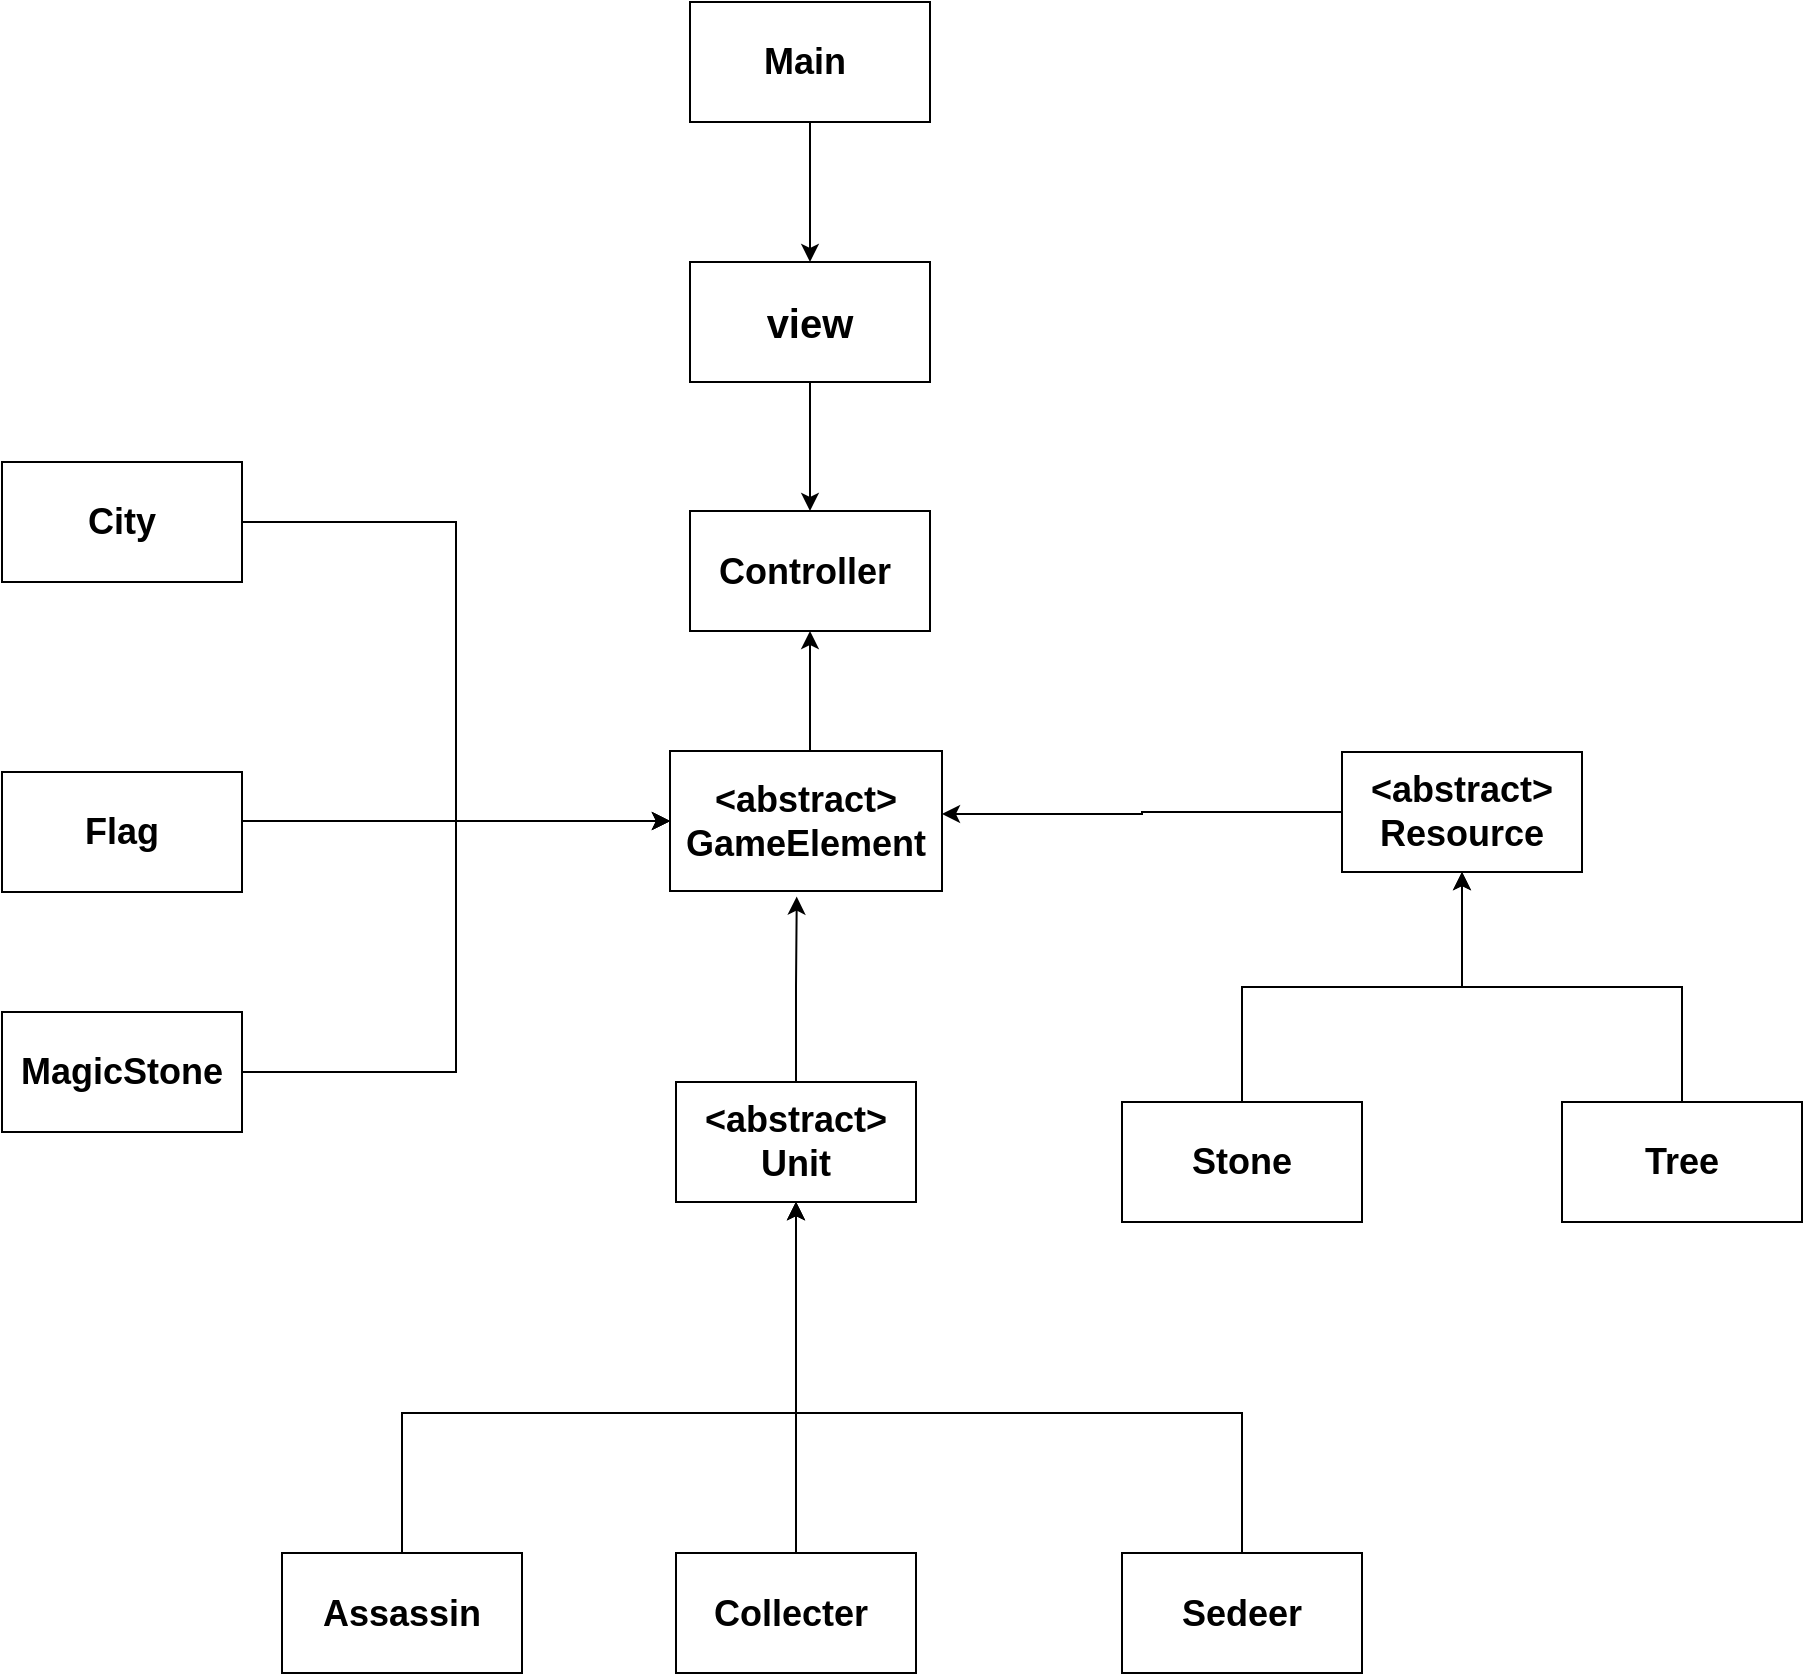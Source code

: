 <mxfile version="28.1.0">
  <diagram name="Page-1" id="t80fm8ObCmEO_eOv-5Ec">
    <mxGraphModel dx="2564" dy="1002" grid="1" gridSize="10" guides="1" tooltips="1" connect="1" arrows="1" fold="1" page="1" pageScale="1" pageWidth="827" pageHeight="1169" math="0" shadow="0">
      <root>
        <mxCell id="0" />
        <mxCell id="1" parent="0" />
        <mxCell id="T-_3s-3QJnK2Uuod6LDO-18" style="edgeStyle=orthogonalEdgeStyle;rounded=0;orthogonalLoop=1;jettySize=auto;html=1;exitX=0.5;exitY=1;exitDx=0;exitDy=0;entryX=0.5;entryY=0;entryDx=0;entryDy=0;" edge="1" parent="1" source="T-_3s-3QJnK2Uuod6LDO-2" target="T-_3s-3QJnK2Uuod6LDO-3">
          <mxGeometry relative="1" as="geometry" />
        </mxCell>
        <mxCell id="T-_3s-3QJnK2Uuod6LDO-2" value="&lt;font style=&quot;font-size: 18px;&quot;&gt;&lt;b&gt;Main&amp;nbsp;&lt;/b&gt;&lt;/font&gt;" style="rounded=0;whiteSpace=wrap;html=1;" vertex="1" parent="1">
          <mxGeometry x="284" y="240" width="120" height="60" as="geometry" />
        </mxCell>
        <mxCell id="T-_3s-3QJnK2Uuod6LDO-19" style="edgeStyle=orthogonalEdgeStyle;rounded=0;orthogonalLoop=1;jettySize=auto;html=1;exitX=0.5;exitY=1;exitDx=0;exitDy=0;entryX=0.5;entryY=0;entryDx=0;entryDy=0;" edge="1" parent="1" source="T-_3s-3QJnK2Uuod6LDO-3" target="T-_3s-3QJnK2Uuod6LDO-4">
          <mxGeometry relative="1" as="geometry" />
        </mxCell>
        <mxCell id="T-_3s-3QJnK2Uuod6LDO-3" value="&lt;font style=&quot;font-size: 20px;&quot;&gt;&lt;b&gt;view&lt;/b&gt;&lt;/font&gt;" style="rounded=0;whiteSpace=wrap;html=1;" vertex="1" parent="1">
          <mxGeometry x="284" y="370" width="120" height="60" as="geometry" />
        </mxCell>
        <mxCell id="T-_3s-3QJnK2Uuod6LDO-4" value="&lt;span style=&quot;font-size: 18px;&quot;&gt;&lt;b&gt;Controller&amp;nbsp;&lt;/b&gt;&lt;/span&gt;" style="rounded=0;whiteSpace=wrap;html=1;" vertex="1" parent="1">
          <mxGeometry x="284" y="494.5" width="120" height="60" as="geometry" />
        </mxCell>
        <mxCell id="T-_3s-3QJnK2Uuod6LDO-28" style="edgeStyle=orthogonalEdgeStyle;rounded=0;orthogonalLoop=1;jettySize=auto;html=1;exitX=0.5;exitY=0;exitDx=0;exitDy=0;entryX=0.5;entryY=1;entryDx=0;entryDy=0;" edge="1" parent="1" source="T-_3s-3QJnK2Uuod6LDO-5" target="T-_3s-3QJnK2Uuod6LDO-4">
          <mxGeometry relative="1" as="geometry">
            <Array as="points">
              <mxPoint x="344" y="615" />
            </Array>
          </mxGeometry>
        </mxCell>
        <mxCell id="T-_3s-3QJnK2Uuod6LDO-5" value="&lt;span style=&quot;font-size: 18px;&quot;&gt;&lt;b&gt;&amp;lt;abstract&amp;gt;&lt;br&gt;GameElement&lt;/b&gt;&lt;/span&gt;" style="rounded=0;whiteSpace=wrap;html=1;" vertex="1" parent="1">
          <mxGeometry x="274" y="614.5" width="136" height="70" as="geometry" />
        </mxCell>
        <mxCell id="T-_3s-3QJnK2Uuod6LDO-36" style="edgeStyle=orthogonalEdgeStyle;rounded=0;orthogonalLoop=1;jettySize=auto;html=1;entryX=0;entryY=0.5;entryDx=0;entryDy=0;" edge="1" parent="1" source="T-_3s-3QJnK2Uuod6LDO-7" target="T-_3s-3QJnK2Uuod6LDO-5">
          <mxGeometry relative="1" as="geometry" />
        </mxCell>
        <mxCell id="T-_3s-3QJnK2Uuod6LDO-7" value="&lt;span style=&quot;font-size: 18px;&quot;&gt;&lt;b&gt;City&lt;/b&gt;&lt;/span&gt;" style="rounded=0;whiteSpace=wrap;html=1;" vertex="1" parent="1">
          <mxGeometry x="-60" y="470" width="120" height="60" as="geometry" />
        </mxCell>
        <mxCell id="T-_3s-3QJnK2Uuod6LDO-30" style="edgeStyle=orthogonalEdgeStyle;rounded=0;orthogonalLoop=1;jettySize=auto;html=1;exitX=0;exitY=0.5;exitDx=0;exitDy=0;" edge="1" parent="1" source="T-_3s-3QJnK2Uuod6LDO-8">
          <mxGeometry relative="1" as="geometry">
            <mxPoint x="410" y="646" as="targetPoint" />
            <Array as="points">
              <mxPoint x="510" y="646" />
            </Array>
          </mxGeometry>
        </mxCell>
        <mxCell id="T-_3s-3QJnK2Uuod6LDO-8" value="&lt;span style=&quot;font-size: 18px;&quot;&gt;&lt;b&gt;&amp;lt;abstract&amp;gt;&lt;br&gt;Resource&lt;/b&gt;&lt;/span&gt;" style="rounded=0;whiteSpace=wrap;html=1;" vertex="1" parent="1">
          <mxGeometry x="610" y="615" width="120" height="60" as="geometry" />
        </mxCell>
        <mxCell id="T-_3s-3QJnK2Uuod6LDO-31" style="edgeStyle=orthogonalEdgeStyle;rounded=0;orthogonalLoop=1;jettySize=auto;html=1;entryX=0.5;entryY=1;entryDx=0;entryDy=0;" edge="1" parent="1" source="T-_3s-3QJnK2Uuod6LDO-9" target="T-_3s-3QJnK2Uuod6LDO-8">
          <mxGeometry relative="1" as="geometry" />
        </mxCell>
        <mxCell id="T-_3s-3QJnK2Uuod6LDO-9" value="&lt;span style=&quot;font-size: 18px;&quot;&gt;&lt;b&gt;Stone&lt;/b&gt;&lt;/span&gt;" style="rounded=0;whiteSpace=wrap;html=1;" vertex="1" parent="1">
          <mxGeometry x="500" y="790" width="120" height="60" as="geometry" />
        </mxCell>
        <mxCell id="T-_3s-3QJnK2Uuod6LDO-33" style="edgeStyle=orthogonalEdgeStyle;rounded=0;orthogonalLoop=1;jettySize=auto;html=1;entryX=0.5;entryY=1;entryDx=0;entryDy=0;" edge="1" parent="1" source="T-_3s-3QJnK2Uuod6LDO-10" target="T-_3s-3QJnK2Uuod6LDO-8">
          <mxGeometry relative="1" as="geometry" />
        </mxCell>
        <mxCell id="T-_3s-3QJnK2Uuod6LDO-10" value="&lt;span style=&quot;font-size: 18px;&quot;&gt;&lt;b&gt;Tree&lt;/b&gt;&lt;/span&gt;" style="rounded=0;whiteSpace=wrap;html=1;" vertex="1" parent="1">
          <mxGeometry x="720" y="790" width="120" height="60" as="geometry" />
        </mxCell>
        <mxCell id="T-_3s-3QJnK2Uuod6LDO-11" value="&lt;span style=&quot;font-size: 18px;&quot;&gt;&lt;b&gt;&amp;lt;abstract&amp;gt;&lt;br&gt;Unit&lt;/b&gt;&lt;/span&gt;" style="rounded=0;whiteSpace=wrap;html=1;" vertex="1" parent="1">
          <mxGeometry x="277" y="780" width="120" height="60" as="geometry" />
        </mxCell>
        <mxCell id="T-_3s-3QJnK2Uuod6LDO-25" style="edgeStyle=orthogonalEdgeStyle;rounded=0;orthogonalLoop=1;jettySize=auto;html=1;entryX=0.5;entryY=1;entryDx=0;entryDy=0;" edge="1" parent="1" source="T-_3s-3QJnK2Uuod6LDO-12" target="T-_3s-3QJnK2Uuod6LDO-11">
          <mxGeometry relative="1" as="geometry">
            <Array as="points">
              <mxPoint x="140" y="945.5" />
              <mxPoint x="337" y="945.5" />
            </Array>
          </mxGeometry>
        </mxCell>
        <mxCell id="T-_3s-3QJnK2Uuod6LDO-12" value="&lt;span style=&quot;font-size: 18px;&quot;&gt;&lt;b&gt;Assassin&lt;/b&gt;&lt;/span&gt;" style="rounded=0;whiteSpace=wrap;html=1;" vertex="1" parent="1">
          <mxGeometry x="80" y="1015.5" width="120" height="60" as="geometry" />
        </mxCell>
        <mxCell id="T-_3s-3QJnK2Uuod6LDO-24" style="edgeStyle=orthogonalEdgeStyle;rounded=0;orthogonalLoop=1;jettySize=auto;html=1;exitX=0.5;exitY=0;exitDx=0;exitDy=0;entryX=0.5;entryY=1;entryDx=0;entryDy=0;" edge="1" parent="1" source="T-_3s-3QJnK2Uuod6LDO-15" target="T-_3s-3QJnK2Uuod6LDO-11">
          <mxGeometry relative="1" as="geometry" />
        </mxCell>
        <mxCell id="T-_3s-3QJnK2Uuod6LDO-15" value="&lt;span style=&quot;font-size: 18px;&quot;&gt;&lt;b&gt;Collecter&amp;nbsp;&lt;/b&gt;&lt;/span&gt;" style="rounded=0;whiteSpace=wrap;html=1;" vertex="1" parent="1">
          <mxGeometry x="277" y="1015.5" width="120" height="60" as="geometry" />
        </mxCell>
        <mxCell id="T-_3s-3QJnK2Uuod6LDO-26" style="edgeStyle=orthogonalEdgeStyle;rounded=0;orthogonalLoop=1;jettySize=auto;html=1;entryX=0.5;entryY=1;entryDx=0;entryDy=0;" edge="1" parent="1" source="T-_3s-3QJnK2Uuod6LDO-16" target="T-_3s-3QJnK2Uuod6LDO-11">
          <mxGeometry relative="1" as="geometry">
            <Array as="points">
              <mxPoint x="560" y="945.5" />
              <mxPoint x="337" y="945.5" />
            </Array>
          </mxGeometry>
        </mxCell>
        <mxCell id="T-_3s-3QJnK2Uuod6LDO-16" value="&lt;span style=&quot;font-size: 18px;&quot;&gt;&lt;b&gt;Sedeer&lt;/b&gt;&lt;/span&gt;" style="rounded=0;whiteSpace=wrap;html=1;" vertex="1" parent="1">
          <mxGeometry x="500" y="1015.5" width="120" height="60" as="geometry" />
        </mxCell>
        <mxCell id="T-_3s-3QJnK2Uuod6LDO-39" style="edgeStyle=orthogonalEdgeStyle;rounded=0;orthogonalLoop=1;jettySize=auto;html=1;entryX=0;entryY=0.5;entryDx=0;entryDy=0;" edge="1" parent="1" source="T-_3s-3QJnK2Uuod6LDO-17" target="T-_3s-3QJnK2Uuod6LDO-5">
          <mxGeometry relative="1" as="geometry" />
        </mxCell>
        <mxCell id="T-_3s-3QJnK2Uuod6LDO-17" value="&lt;span style=&quot;font-size: 18px;&quot;&gt;&lt;b&gt;MagicStone&lt;/b&gt;&lt;/span&gt;" style="rounded=0;whiteSpace=wrap;html=1;" vertex="1" parent="1">
          <mxGeometry x="-60" y="745" width="120" height="60" as="geometry" />
        </mxCell>
        <mxCell id="T-_3s-3QJnK2Uuod6LDO-38" style="edgeStyle=orthogonalEdgeStyle;rounded=0;orthogonalLoop=1;jettySize=auto;html=1;entryX=0;entryY=0.5;entryDx=0;entryDy=0;" edge="1" parent="1" source="T-_3s-3QJnK2Uuod6LDO-34" target="T-_3s-3QJnK2Uuod6LDO-5">
          <mxGeometry relative="1" as="geometry">
            <Array as="points">
              <mxPoint x="167" y="650" />
            </Array>
          </mxGeometry>
        </mxCell>
        <mxCell id="T-_3s-3QJnK2Uuod6LDO-34" value="&lt;span style=&quot;font-size: 18px;&quot;&gt;&lt;b&gt;Flag&lt;/b&gt;&lt;/span&gt;" style="rounded=0;whiteSpace=wrap;html=1;" vertex="1" parent="1">
          <mxGeometry x="-60" y="625" width="120" height="60" as="geometry" />
        </mxCell>
        <mxCell id="T-_3s-3QJnK2Uuod6LDO-42" style="edgeStyle=orthogonalEdgeStyle;rounded=0;orthogonalLoop=1;jettySize=auto;html=1;entryX=0.466;entryY=1.04;entryDx=0;entryDy=0;entryPerimeter=0;" edge="1" parent="1" source="T-_3s-3QJnK2Uuod6LDO-11" target="T-_3s-3QJnK2Uuod6LDO-5">
          <mxGeometry relative="1" as="geometry" />
        </mxCell>
      </root>
    </mxGraphModel>
  </diagram>
</mxfile>

